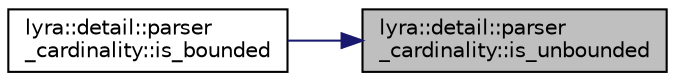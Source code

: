 digraph "lyra::detail::parser_cardinality::is_unbounded"
{
 // INTERACTIVE_SVG=YES
 // LATEX_PDF_SIZE
  edge [fontname="Helvetica",fontsize="10",labelfontname="Helvetica",labelfontsize="10"];
  node [fontname="Helvetica",fontsize="10",shape=record];
  rankdir="RL";
  Node1 [label="lyra::detail::parser\l_cardinality::is_unbounded",height=0.2,width=0.4,color="black", fillcolor="grey75", style="filled", fontcolor="black",tooltip=" "];
  Node1 -> Node2 [dir="back",color="midnightblue",fontsize="10",style="solid",fontname="Helvetica"];
  Node2 [label="lyra::detail::parser\l_cardinality::is_bounded",height=0.2,width=0.4,color="black", fillcolor="white", style="filled",URL="$structlyra_1_1detail_1_1parser__cardinality.html#a8d3d609cd32c25bb7d2b40db9709bce0",tooltip=" "];
}
